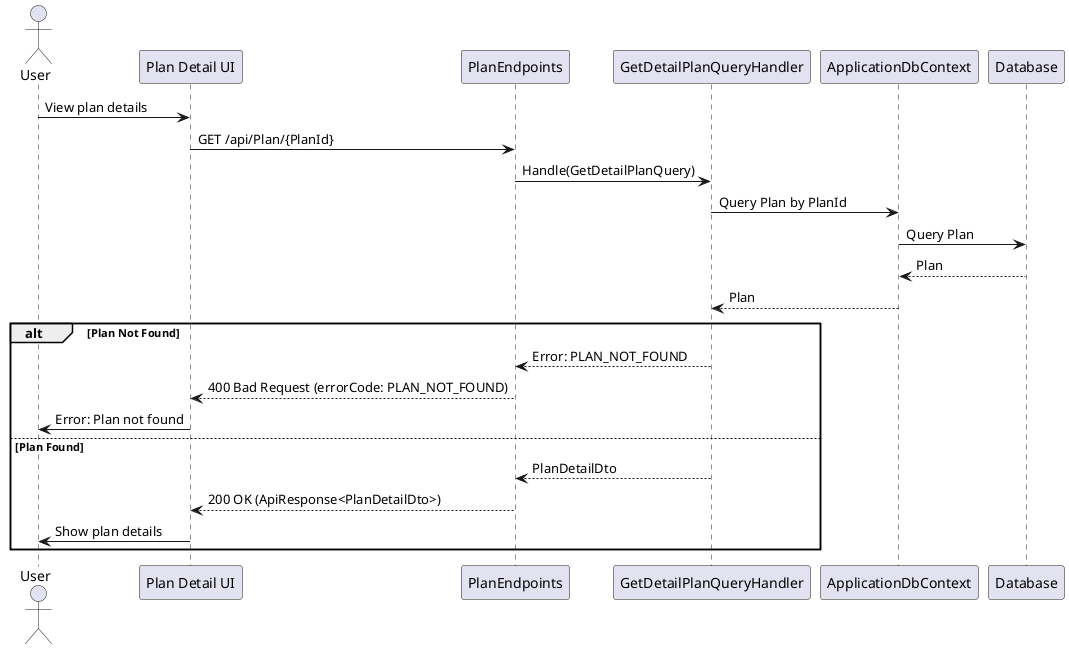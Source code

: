 @startuml
actor User
participant "Plan Detail UI" as UI
participant PlanEndpoints
participant GetDetailPlanQueryHandler as Handler
participant ApplicationDbContext
participant Database

User -> UI : View plan details
UI -> PlanEndpoints : GET /api/Plan/{PlanId}
PlanEndpoints -> Handler : Handle(GetDetailPlanQuery)
Handler -> ApplicationDbContext : Query Plan by PlanId
ApplicationDbContext -> Database : Query Plan
Database --> ApplicationDbContext : Plan
ApplicationDbContext --> Handler : Plan
alt Plan Not Found
    Handler --> PlanEndpoints : Error: PLAN_NOT_FOUND
    PlanEndpoints --> UI : 400 Bad Request (errorCode: PLAN_NOT_FOUND)
    UI -> User : Error: Plan not found
else Plan Found
    Handler --> PlanEndpoints : PlanDetailDto
    PlanEndpoints --> UI : 200 OK (ApiResponse<PlanDetailDto>)
    UI -> User : Show plan details
end
@enduml